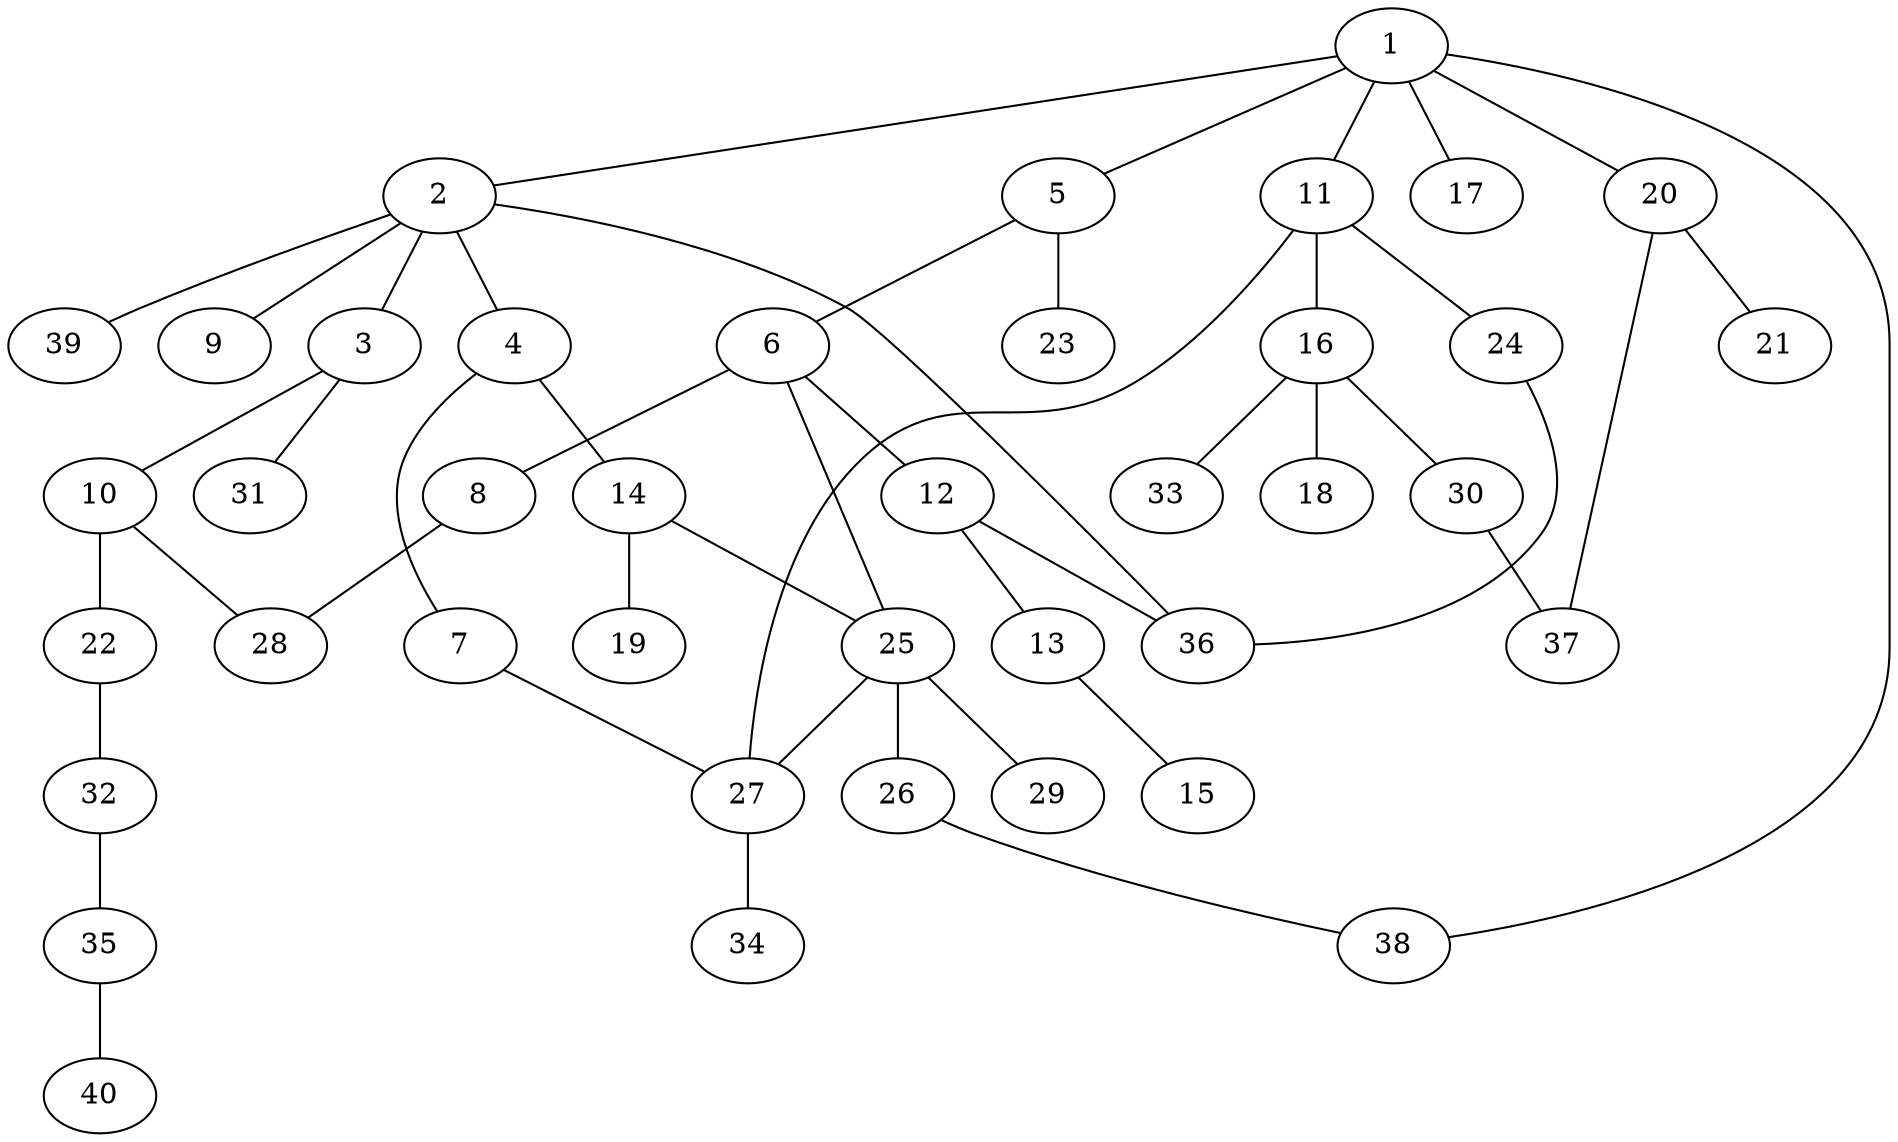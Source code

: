 graph graphname {1--2
1--5
1--11
1--17
1--20
1--38
2--3
2--4
2--9
2--36
2--39
3--10
3--31
4--7
4--14
5--6
5--23
6--8
6--12
6--25
7--27
8--28
10--22
10--28
11--16
11--24
11--27
12--13
12--36
13--15
14--19
14--25
16--18
16--30
16--33
20--21
20--37
22--32
24--36
25--26
25--27
25--29
26--38
27--34
30--37
32--35
35--40
}